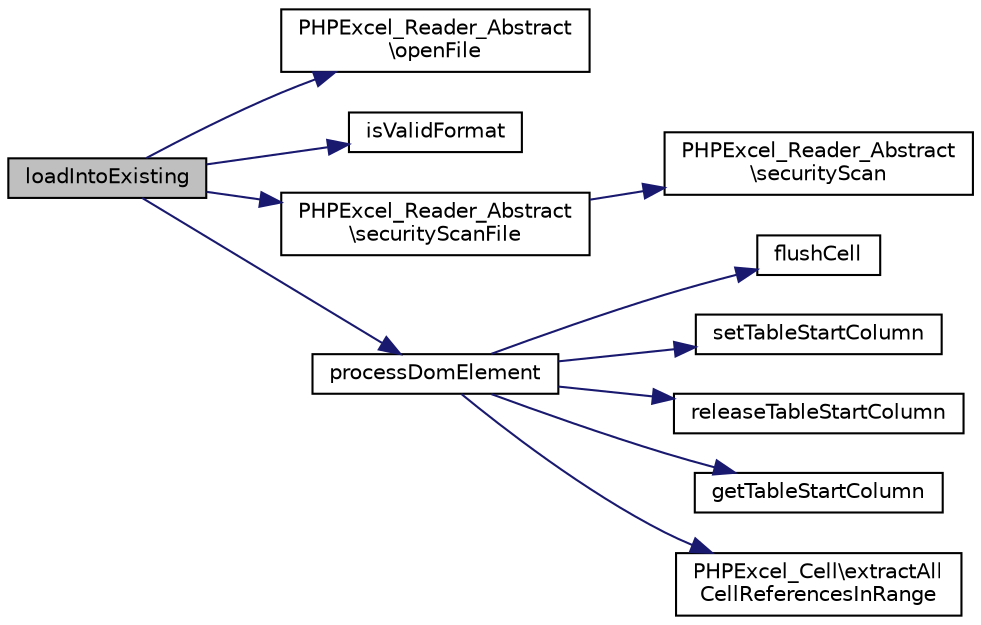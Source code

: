digraph "loadIntoExisting"
{
  edge [fontname="Helvetica",fontsize="10",labelfontname="Helvetica",labelfontsize="10"];
  node [fontname="Helvetica",fontsize="10",shape=record];
  rankdir="LR";
  Node33 [label="loadIntoExisting",height=0.2,width=0.4,color="black", fillcolor="grey75", style="filled", fontcolor="black"];
  Node33 -> Node34 [color="midnightblue",fontsize="10",style="solid",fontname="Helvetica"];
  Node34 [label="PHPExcel_Reader_Abstract\l\\openFile",height=0.2,width=0.4,color="black", fillcolor="white", style="filled",URL="$class_p_h_p_excel___reader___abstract.html#a4a5814fd30e95e2b718e67900a0b8951"];
  Node33 -> Node35 [color="midnightblue",fontsize="10",style="solid",fontname="Helvetica"];
  Node35 [label="isValidFormat",height=0.2,width=0.4,color="black", fillcolor="white", style="filled",URL="$class_p_h_p_excel___reader___h_t_m_l.html#a364a263152d832ca4d3a32853940a1b9"];
  Node33 -> Node36 [color="midnightblue",fontsize="10",style="solid",fontname="Helvetica"];
  Node36 [label="PHPExcel_Reader_Abstract\l\\securityScanFile",height=0.2,width=0.4,color="black", fillcolor="white", style="filled",URL="$class_p_h_p_excel___reader___abstract.html#a3e79a28862ad224cb4f03aaa0254cdf4"];
  Node36 -> Node37 [color="midnightblue",fontsize="10",style="solid",fontname="Helvetica"];
  Node37 [label="PHPExcel_Reader_Abstract\l\\securityScan",height=0.2,width=0.4,color="black", fillcolor="white", style="filled",URL="$class_p_h_p_excel___reader___abstract.html#aa67490da9755835fd16df194cab68d0b"];
  Node33 -> Node38 [color="midnightblue",fontsize="10",style="solid",fontname="Helvetica"];
  Node38 [label="processDomElement",height=0.2,width=0.4,color="black", fillcolor="white", style="filled",URL="$class_p_h_p_excel___reader___h_t_m_l.html#a43e29ca349b548fd5c3750d782caac8e"];
  Node38 -> Node39 [color="midnightblue",fontsize="10",style="solid",fontname="Helvetica"];
  Node39 [label="flushCell",height=0.2,width=0.4,color="black", fillcolor="white", style="filled",URL="$class_p_h_p_excel___reader___h_t_m_l.html#a50cc443c57d3ba11d87cf07dfa2eb565"];
  Node38 -> Node40 [color="midnightblue",fontsize="10",style="solid",fontname="Helvetica"];
  Node40 [label="setTableStartColumn",height=0.2,width=0.4,color="black", fillcolor="white", style="filled",URL="$class_p_h_p_excel___reader___h_t_m_l.html#a520c4b7d5c63d44b19584a0e0d1b58b4"];
  Node38 -> Node41 [color="midnightblue",fontsize="10",style="solid",fontname="Helvetica"];
  Node41 [label="releaseTableStartColumn",height=0.2,width=0.4,color="black", fillcolor="white", style="filled",URL="$class_p_h_p_excel___reader___h_t_m_l.html#a4b378b7bf5f0e5ea9f7b3cbace7e0ead"];
  Node38 -> Node42 [color="midnightblue",fontsize="10",style="solid",fontname="Helvetica"];
  Node42 [label="getTableStartColumn",height=0.2,width=0.4,color="black", fillcolor="white", style="filled",URL="$class_p_h_p_excel___reader___h_t_m_l.html#af449bc51371dc8f374a663372979d330"];
  Node38 -> Node43 [color="midnightblue",fontsize="10",style="solid",fontname="Helvetica"];
  Node43 [label="PHPExcel_Cell\\extractAll\lCellReferencesInRange",height=0.2,width=0.4,color="black", fillcolor="white", style="filled",URL="$class_p_h_p_excel___cell.html#a63dc6fc782cd5373ee465863213dabdb"];
}
